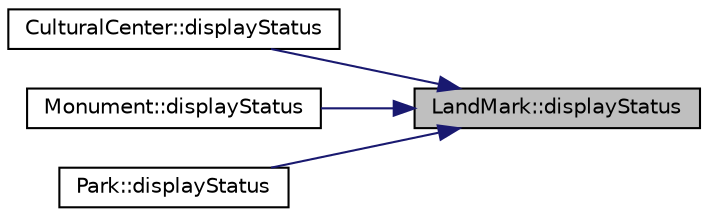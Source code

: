 digraph "LandMark::displayStatus"
{
 // LATEX_PDF_SIZE
  edge [fontname="Helvetica",fontsize="10",labelfontname="Helvetica",labelfontsize="10"];
  node [fontname="Helvetica",fontsize="10",shape=record];
  rankdir="RL";
  Node1 [label="LandMark::displayStatus",height=0.2,width=0.4,color="black", fillcolor="grey75", style="filled", fontcolor="black",tooltip="Displays the status of the landmark."];
  Node1 -> Node2 [dir="back",color="midnightblue",fontsize="10",style="solid",fontname="Helvetica"];
  Node2 [label="CulturalCenter::displayStatus",height=0.2,width=0.4,color="black", fillcolor="white", style="filled",URL="$classCulturalCenter.html#a8571cfd46c8bfda933a44e564882e59c",tooltip="Displays the current status of the cultural center, including capacity and utility connections."];
  Node1 -> Node3 [dir="back",color="midnightblue",fontsize="10",style="solid",fontname="Helvetica"];
  Node3 [label="Monument::displayStatus",height=0.2,width=0.4,color="black", fillcolor="white", style="filled",URL="$classMonument.html#a995d088a578818a95bb2ae0307ca6e59",tooltip="Displays the status of the Monument, including its type, capacity, price, and utilities."];
  Node1 -> Node4 [dir="back",color="midnightblue",fontsize="10",style="solid",fontname="Helvetica"];
  Node4 [label="Park::displayStatus",height=0.2,width=0.4,color="black", fillcolor="white", style="filled",URL="$classPark.html#adc60642002790fdcccc2e1846e29e7e0",tooltip="Displays the current status of the Park."];
}
